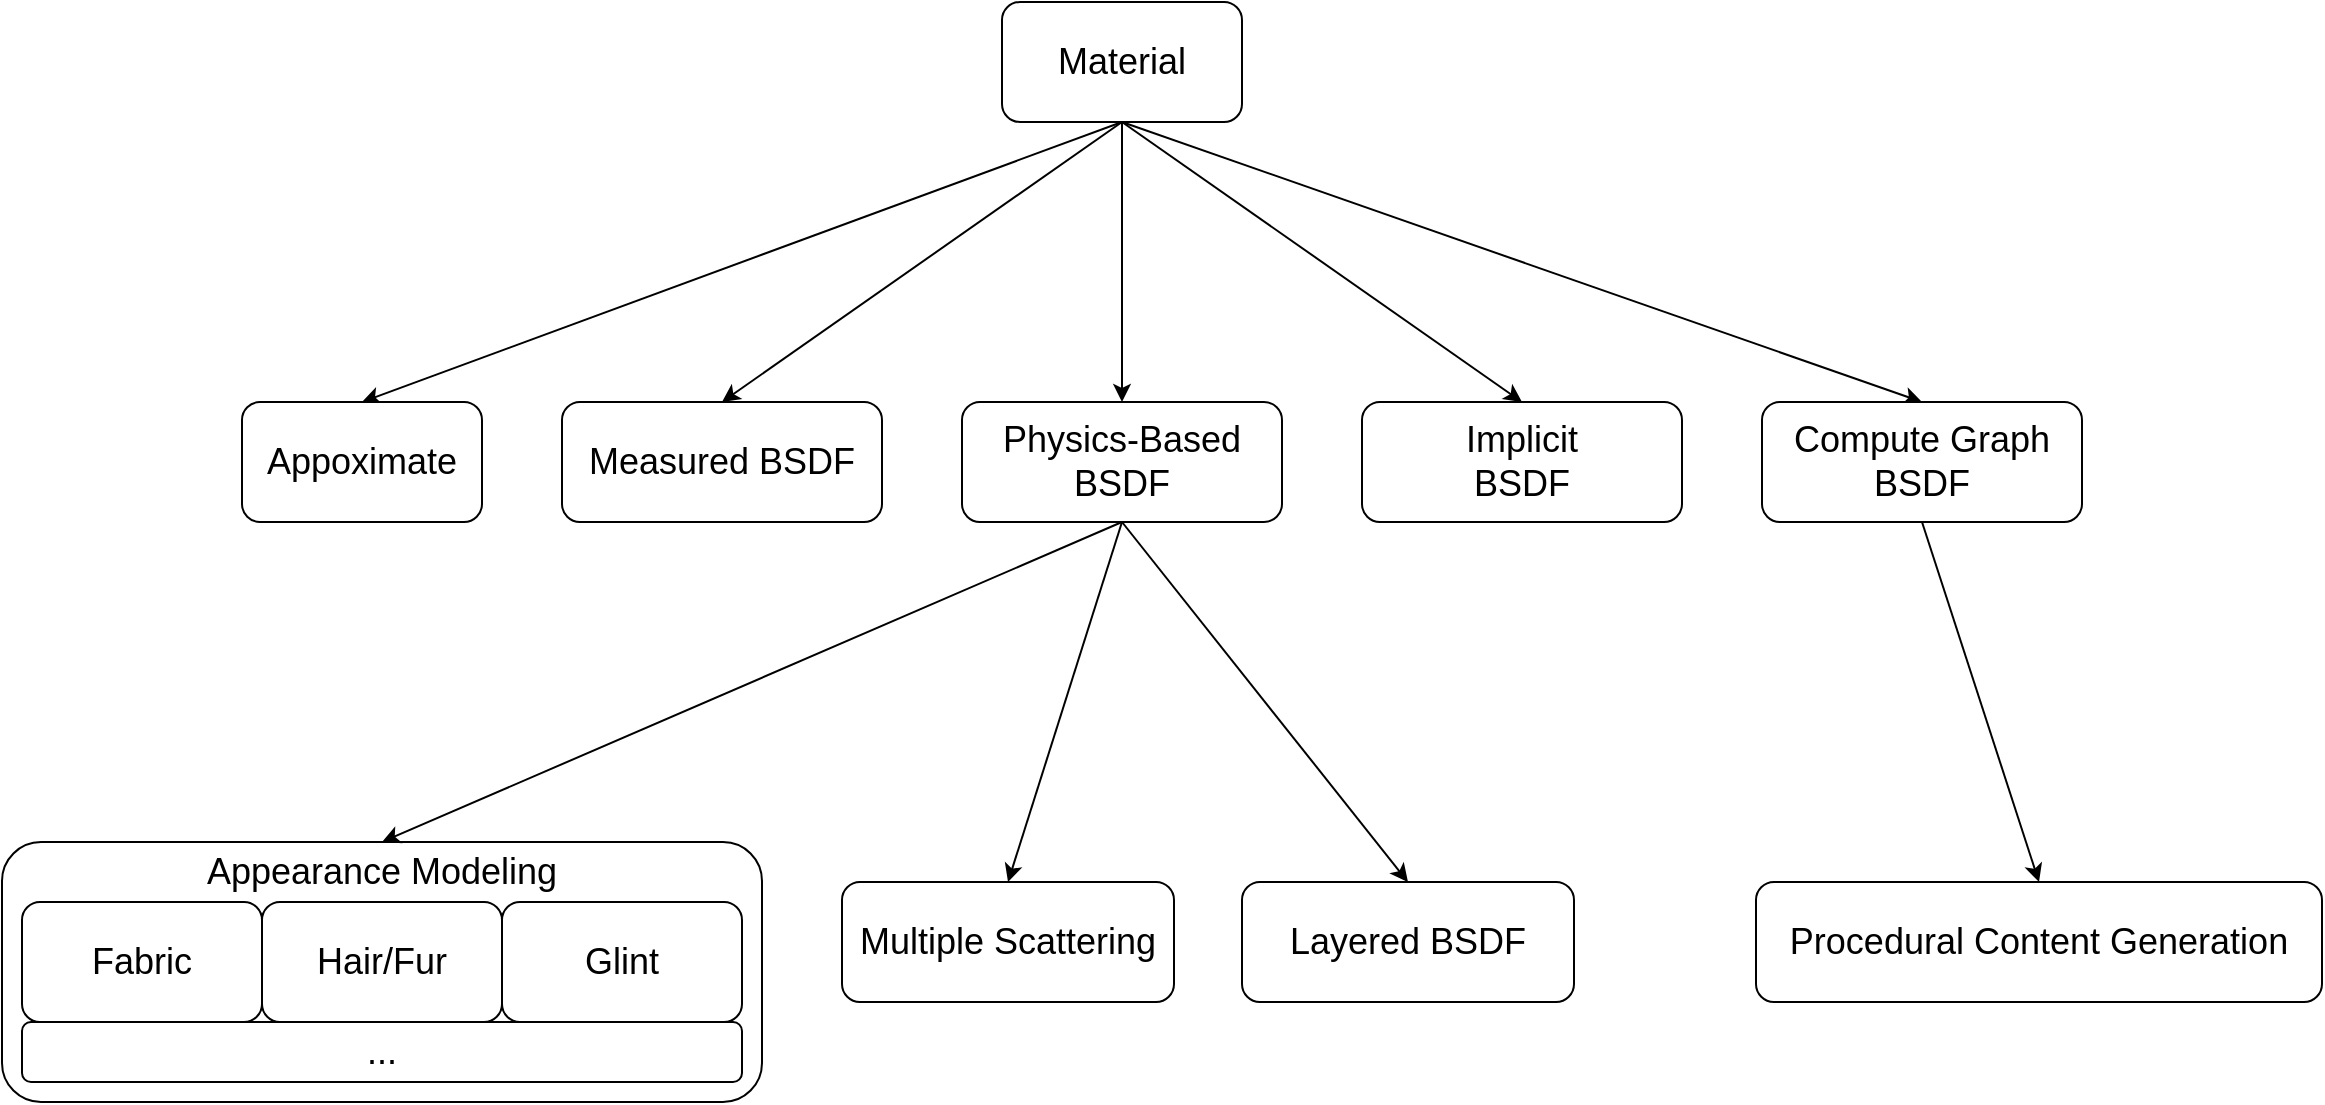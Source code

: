 <mxfile>
    <diagram id="iOBUAbp_w2XX8qBs5E7P" name="第 1 页">
        <mxGraphModel dx="2593" dy="1061" grid="1" gridSize="10" guides="1" tooltips="1" connect="1" arrows="1" fold="1" page="1" pageScale="1" pageWidth="827" pageHeight="1169" math="0" shadow="0">
            <root>
                <mxCell id="0"/>
                <mxCell id="1" parent="0"/>
                <mxCell id="16" value="" style="rounded=1;whiteSpace=wrap;html=1;fontSize=18;" vertex="1" parent="1">
                    <mxGeometry x="-240" y="510" width="380" height="130" as="geometry"/>
                </mxCell>
                <mxCell id="7" style="edgeStyle=none;html=1;exitX=0.5;exitY=1;exitDx=0;exitDy=0;entryX=0.5;entryY=0;entryDx=0;entryDy=0;fontSize=18;" edge="1" parent="1" source="2" target="3">
                    <mxGeometry relative="1" as="geometry"/>
                </mxCell>
                <mxCell id="8" style="edgeStyle=none;html=1;exitX=0.5;exitY=1;exitDx=0;exitDy=0;entryX=0.5;entryY=0;entryDx=0;entryDy=0;fontSize=18;" edge="1" parent="1" source="2" target="4">
                    <mxGeometry relative="1" as="geometry"/>
                </mxCell>
                <mxCell id="9" style="edgeStyle=none;html=1;exitX=0.5;exitY=1;exitDx=0;exitDy=0;entryX=0.5;entryY=0;entryDx=0;entryDy=0;fontSize=18;" edge="1" parent="1" source="2" target="5">
                    <mxGeometry relative="1" as="geometry"/>
                </mxCell>
                <mxCell id="10" style="edgeStyle=none;html=1;exitX=0.5;exitY=1;exitDx=0;exitDy=0;entryX=0.5;entryY=0;entryDx=0;entryDy=0;fontSize=18;" edge="1" parent="1" source="2" target="6">
                    <mxGeometry relative="1" as="geometry"/>
                </mxCell>
                <mxCell id="26" style="edgeStyle=none;html=1;exitX=0.5;exitY=1;exitDx=0;exitDy=0;entryX=0.5;entryY=0;entryDx=0;entryDy=0;fontSize=18;" edge="1" parent="1" source="2" target="25">
                    <mxGeometry relative="1" as="geometry"/>
                </mxCell>
                <mxCell id="2" value="&lt;font style=&quot;font-size: 18px&quot;&gt;Material&lt;/font&gt;" style="rounded=1;whiteSpace=wrap;html=1;" vertex="1" parent="1">
                    <mxGeometry x="260" y="90" width="120" height="60" as="geometry"/>
                </mxCell>
                <mxCell id="3" value="Measured BSDF" style="rounded=1;whiteSpace=wrap;html=1;fontSize=18;" vertex="1" parent="1">
                    <mxGeometry x="40" y="290" width="160" height="60" as="geometry"/>
                </mxCell>
                <mxCell id="18" style="edgeStyle=none;html=1;exitX=0.5;exitY=1;exitDx=0;exitDy=0;entryX=0.5;entryY=0;entryDx=0;entryDy=0;fontSize=18;" edge="1" parent="1" source="4" target="17">
                    <mxGeometry relative="1" as="geometry"/>
                </mxCell>
                <mxCell id="19" style="edgeStyle=none;html=1;exitX=0.5;exitY=1;exitDx=0;exitDy=0;entryX=0.5;entryY=0;entryDx=0;entryDy=0;fontSize=18;" edge="1" parent="1" source="4" target="15">
                    <mxGeometry relative="1" as="geometry"/>
                </mxCell>
                <mxCell id="21" style="edgeStyle=none;html=1;exitX=0.5;exitY=1;exitDx=0;exitDy=0;entryX=0.5;entryY=0;entryDx=0;entryDy=0;fontSize=18;" edge="1" parent="1" source="4" target="20">
                    <mxGeometry relative="1" as="geometry"/>
                </mxCell>
                <mxCell id="4" value="Physics-Based&lt;br&gt;BSDF" style="rounded=1;whiteSpace=wrap;html=1;fontSize=18;" vertex="1" parent="1">
                    <mxGeometry x="240" y="290" width="160" height="60" as="geometry"/>
                </mxCell>
                <mxCell id="5" value="Implicit&lt;br&gt;BSDF" style="rounded=1;whiteSpace=wrap;html=1;fontSize=18;" vertex="1" parent="1">
                    <mxGeometry x="440" y="290" width="160" height="60" as="geometry"/>
                </mxCell>
                <mxCell id="24" style="edgeStyle=none;html=1;exitX=0.5;exitY=1;exitDx=0;exitDy=0;entryX=0.5;entryY=0;entryDx=0;entryDy=0;fontSize=18;" edge="1" parent="1" source="6" target="23">
                    <mxGeometry relative="1" as="geometry"/>
                </mxCell>
                <mxCell id="6" value="Compute Graph&lt;br&gt;BSDF" style="rounded=1;whiteSpace=wrap;html=1;fontSize=18;" vertex="1" parent="1">
                    <mxGeometry x="640" y="290" width="160" height="60" as="geometry"/>
                </mxCell>
                <mxCell id="11" value="Fabric" style="rounded=1;whiteSpace=wrap;html=1;fontSize=18;" vertex="1" parent="1">
                    <mxGeometry x="-230" y="540" width="120" height="60" as="geometry"/>
                </mxCell>
                <mxCell id="12" value="Hair/Fur" style="rounded=1;whiteSpace=wrap;html=1;fontSize=18;" vertex="1" parent="1">
                    <mxGeometry x="-110" y="540" width="120" height="60" as="geometry"/>
                </mxCell>
                <mxCell id="13" value="Glint" style="rounded=1;whiteSpace=wrap;html=1;fontSize=18;" vertex="1" parent="1">
                    <mxGeometry x="10" y="540" width="120" height="60" as="geometry"/>
                </mxCell>
                <mxCell id="15" value="Multiple Scattering" style="rounded=1;whiteSpace=wrap;html=1;fontSize=18;" vertex="1" parent="1">
                    <mxGeometry x="180" y="530" width="166" height="60" as="geometry"/>
                </mxCell>
                <mxCell id="17" value="Appearance Modeling" style="text;html=1;strokeColor=none;fillColor=none;align=center;verticalAlign=middle;whiteSpace=wrap;rounded=0;fontSize=18;" vertex="1" parent="1">
                    <mxGeometry x="-140" y="510" width="180" height="30" as="geometry"/>
                </mxCell>
                <mxCell id="20" value="Layered BSDF" style="rounded=1;whiteSpace=wrap;html=1;fontSize=18;" vertex="1" parent="1">
                    <mxGeometry x="380" y="530" width="166" height="60" as="geometry"/>
                </mxCell>
                <mxCell id="22" value="..." style="rounded=1;whiteSpace=wrap;html=1;fontSize=18;" vertex="1" parent="1">
                    <mxGeometry x="-230" y="600" width="360" height="30" as="geometry"/>
                </mxCell>
                <mxCell id="23" value="Procedural Content Generation" style="rounded=1;whiteSpace=wrap;html=1;fontSize=18;" vertex="1" parent="1">
                    <mxGeometry x="637" y="530" width="283" height="60" as="geometry"/>
                </mxCell>
                <mxCell id="25" value="Appoximate" style="rounded=1;whiteSpace=wrap;html=1;fontSize=18;" vertex="1" parent="1">
                    <mxGeometry x="-120" y="290" width="120" height="60" as="geometry"/>
                </mxCell>
            </root>
        </mxGraphModel>
    </diagram>
</mxfile>